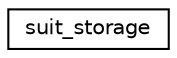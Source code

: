 digraph "Graphical Class Hierarchy"
{
 // LATEX_PDF_SIZE
  edge [fontname="Helvetica",fontsize="10",labelfontname="Helvetica",labelfontsize="10"];
  node [fontname="Helvetica",fontsize="10",shape=record];
  rankdir="LR";
  Node0 [label="suit_storage",height=0.2,width=0.4,color="black", fillcolor="white", style="filled",URL="$structsuit__storage.html",tooltip="Generic storage backend state."];
}
